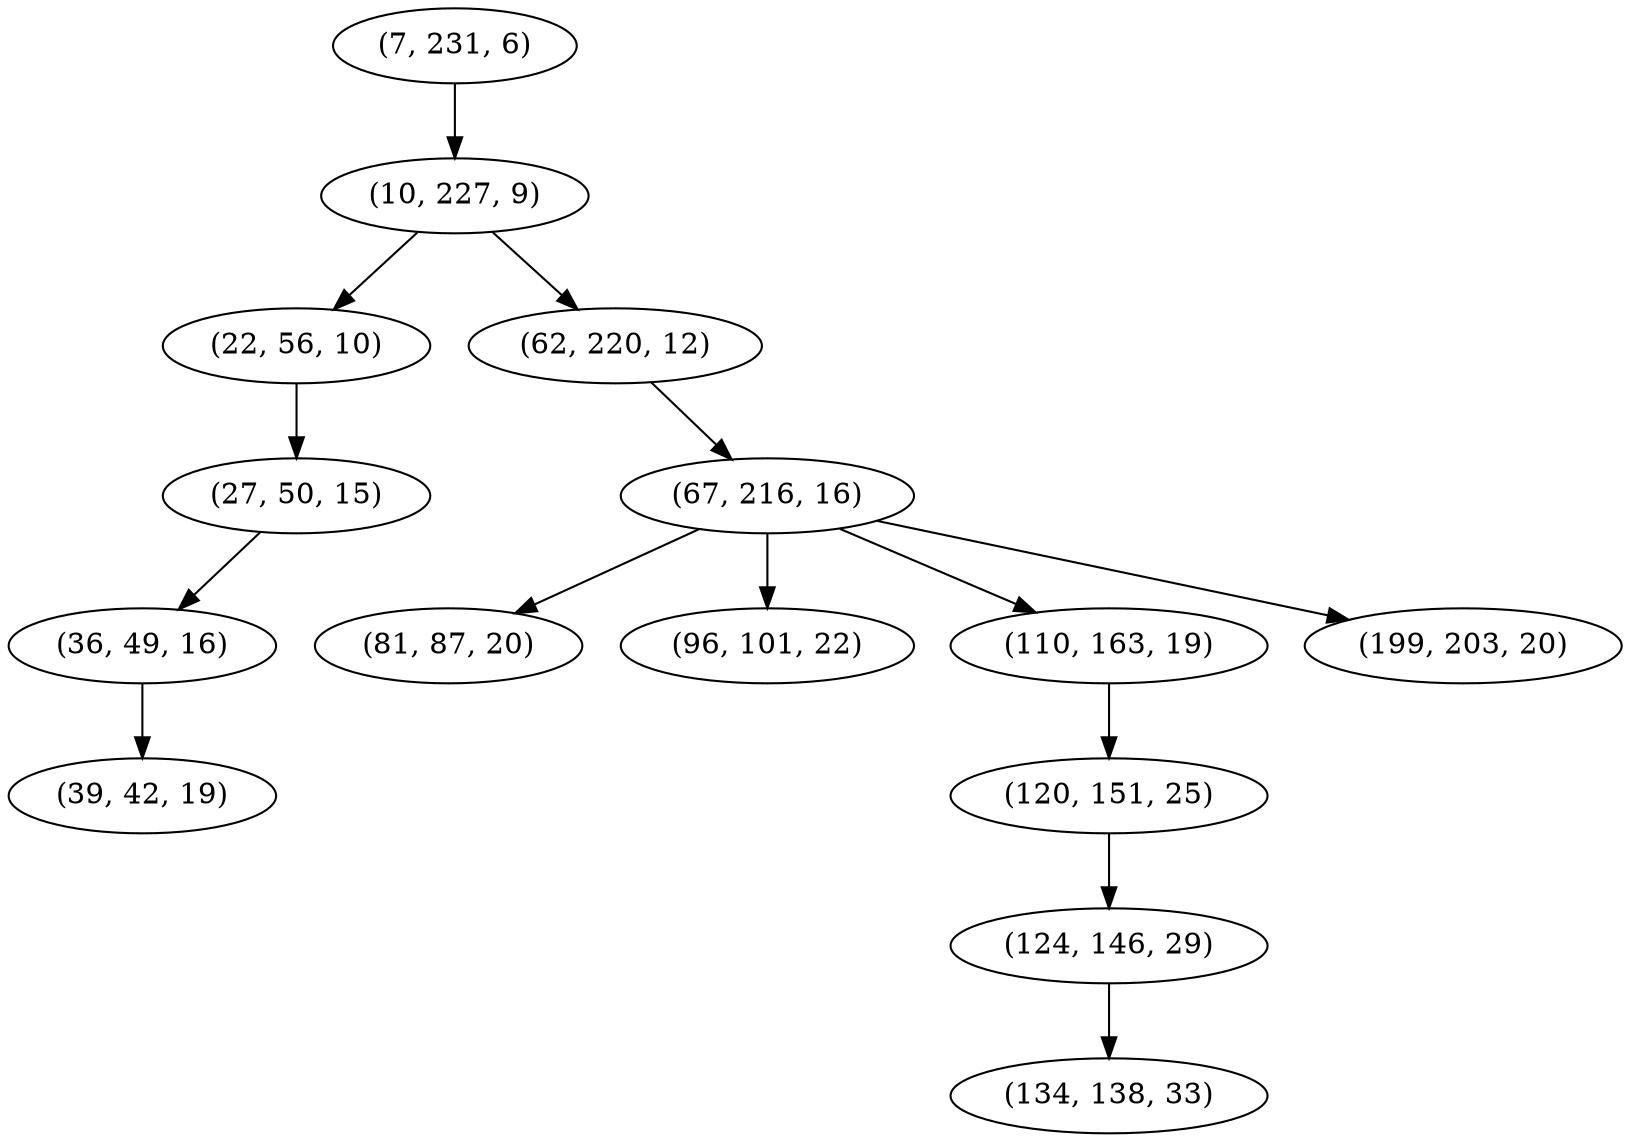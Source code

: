 digraph tree {
    "(7, 231, 6)";
    "(10, 227, 9)";
    "(22, 56, 10)";
    "(27, 50, 15)";
    "(36, 49, 16)";
    "(39, 42, 19)";
    "(62, 220, 12)";
    "(67, 216, 16)";
    "(81, 87, 20)";
    "(96, 101, 22)";
    "(110, 163, 19)";
    "(120, 151, 25)";
    "(124, 146, 29)";
    "(134, 138, 33)";
    "(199, 203, 20)";
    "(7, 231, 6)" -> "(10, 227, 9)";
    "(10, 227, 9)" -> "(22, 56, 10)";
    "(10, 227, 9)" -> "(62, 220, 12)";
    "(22, 56, 10)" -> "(27, 50, 15)";
    "(27, 50, 15)" -> "(36, 49, 16)";
    "(36, 49, 16)" -> "(39, 42, 19)";
    "(62, 220, 12)" -> "(67, 216, 16)";
    "(67, 216, 16)" -> "(81, 87, 20)";
    "(67, 216, 16)" -> "(96, 101, 22)";
    "(67, 216, 16)" -> "(110, 163, 19)";
    "(67, 216, 16)" -> "(199, 203, 20)";
    "(110, 163, 19)" -> "(120, 151, 25)";
    "(120, 151, 25)" -> "(124, 146, 29)";
    "(124, 146, 29)" -> "(134, 138, 33)";
}
